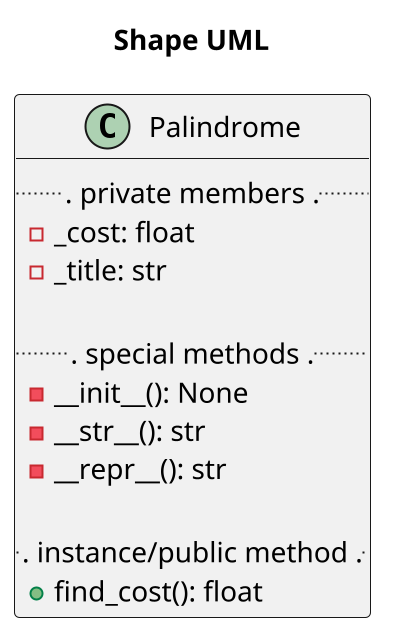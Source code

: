 @startuml Shape UML
scale 2
title Shape UML

class Palindrome{
    ... private members ...
    - _cost: float
    - _title: str

    ... special methods ...
    - __init__(): None
    - __str__(): str
    - __repr__(): str

    ... instance/public method ...
    + find_cost(): float
}
@enduml